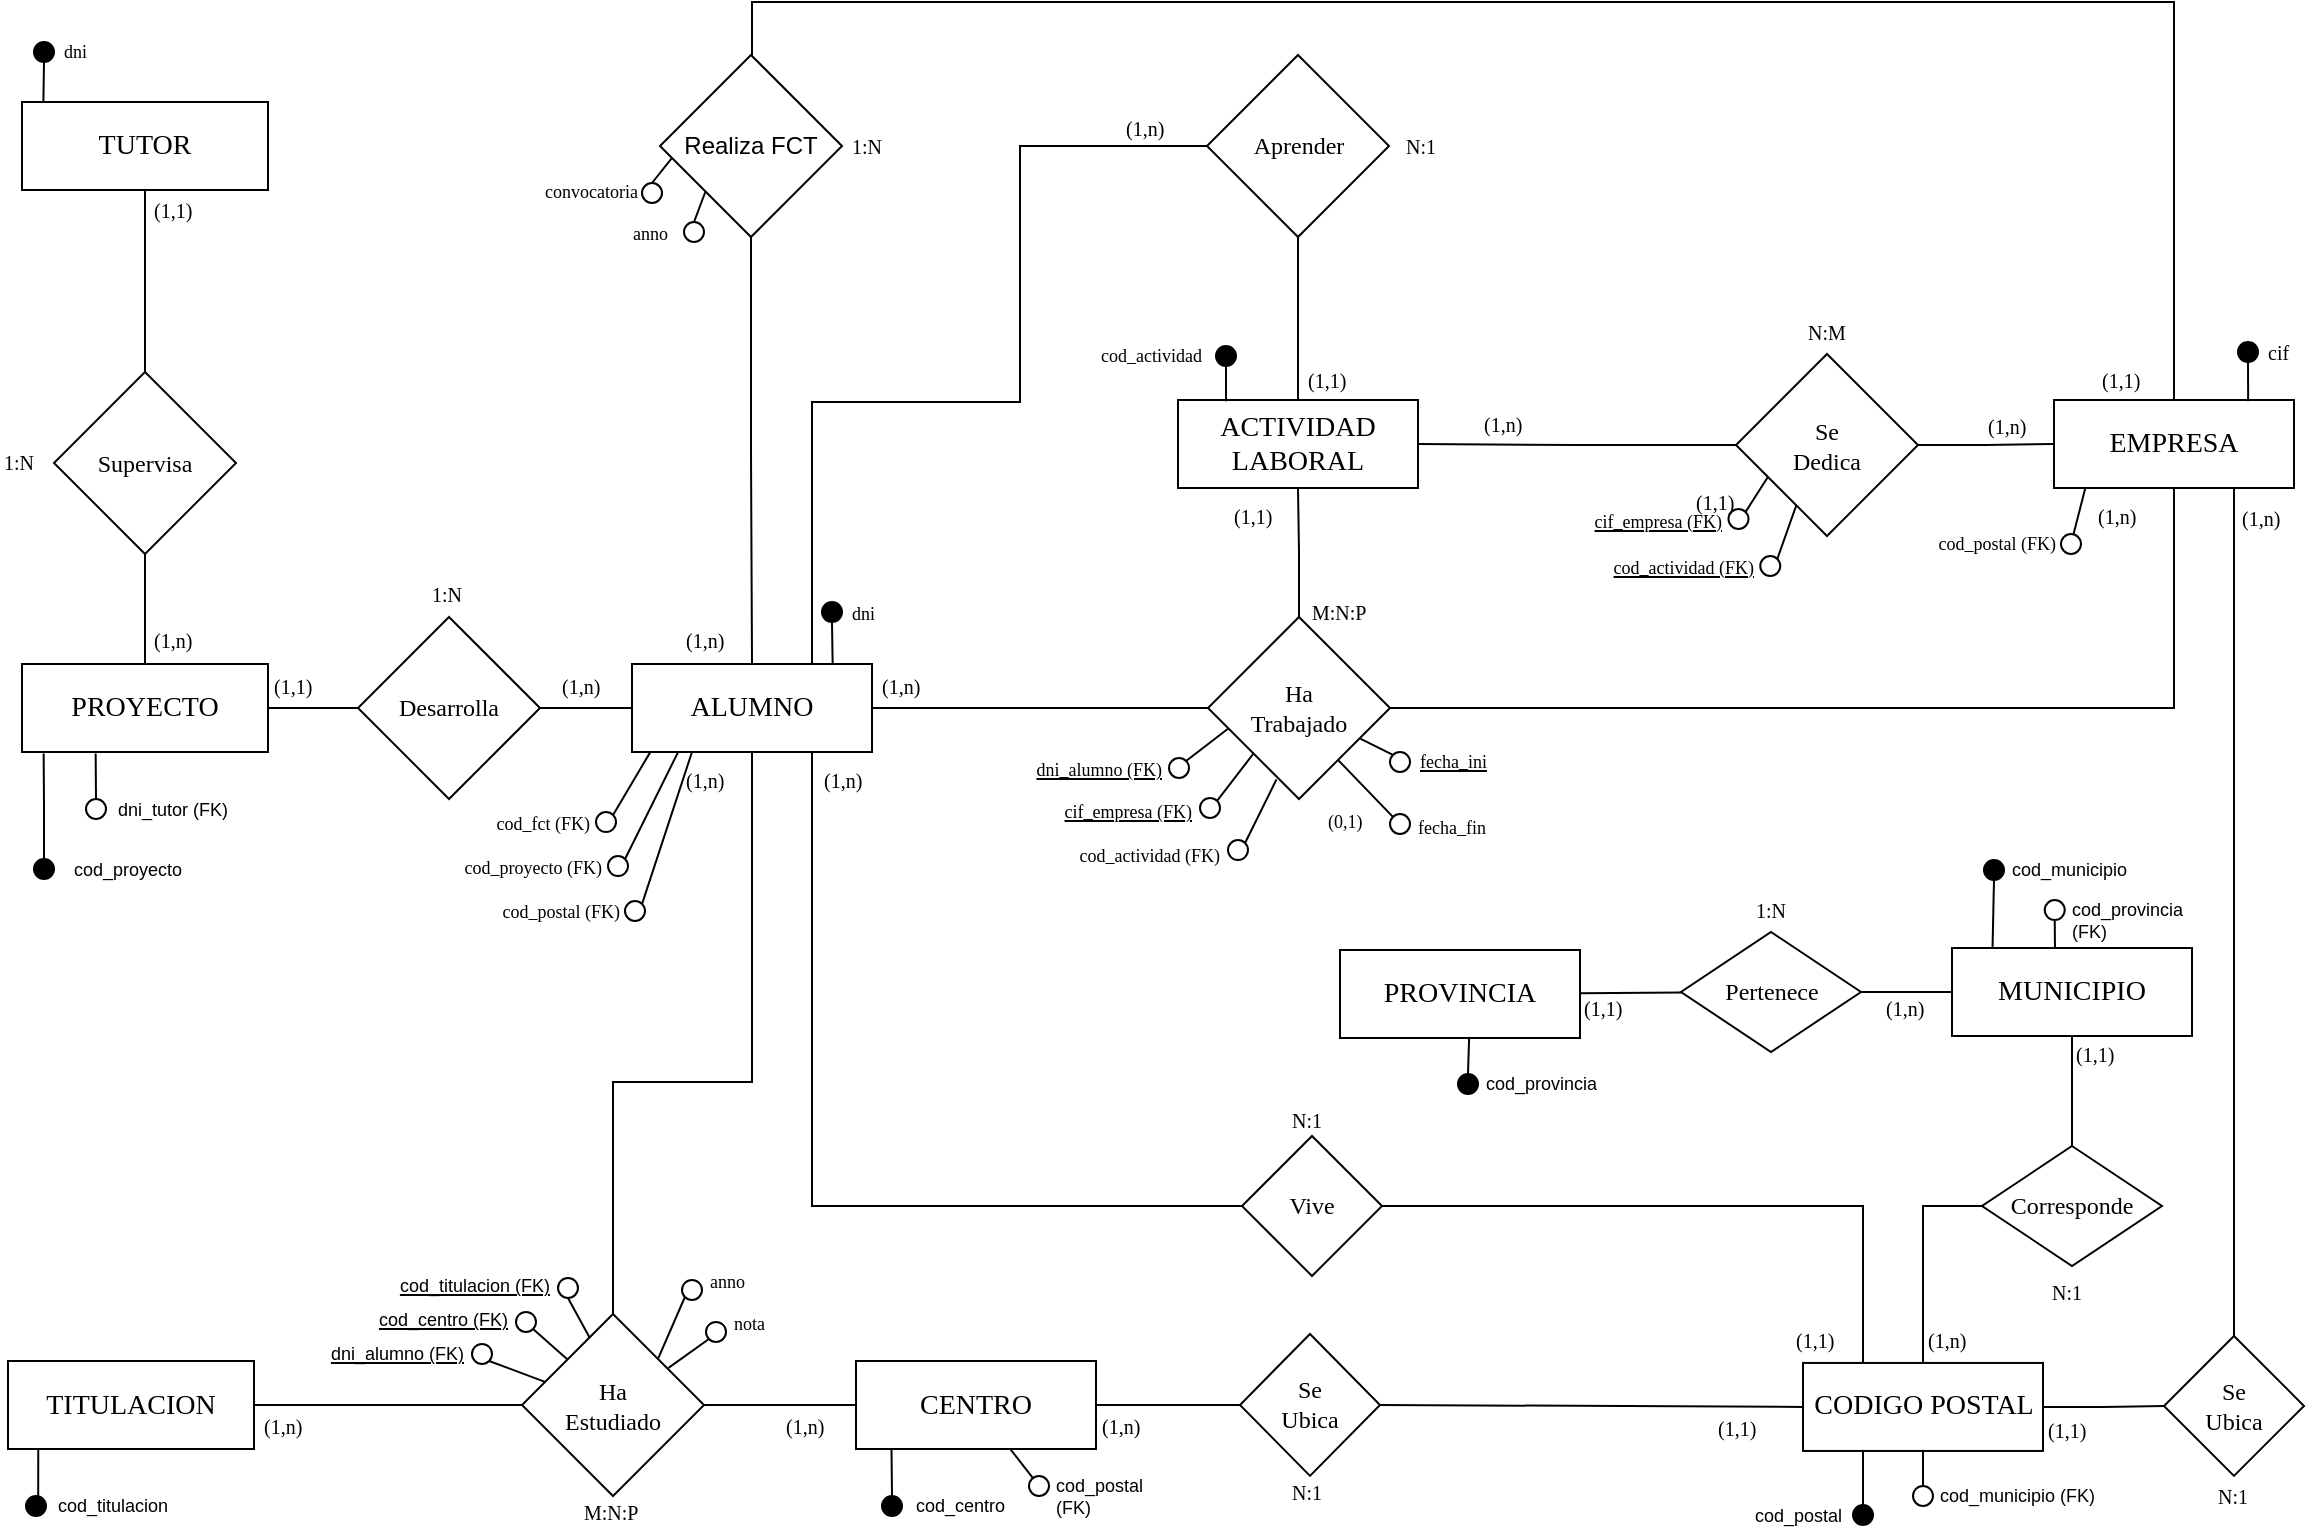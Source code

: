 <mxfile version="20.7.4" type="device"><diagram id="v0N8PeuxyIv0EkFZ524T" name="Página-1"><mxGraphModel dx="1687" dy="1005" grid="1" gridSize="10" guides="1" tooltips="1" connect="1" arrows="1" fold="1" page="1" pageScale="1" pageWidth="1169" pageHeight="827" math="0" shadow="0"><root><mxCell id="0"/><mxCell id="1" parent="0"/><mxCell id="vz-3v_iNUSdOYsYR7F2_-3" value="" style="edgeStyle=orthogonalEdgeStyle;rounded=0;orthogonalLoop=1;jettySize=auto;html=1;endArrow=none;endFill=0;" parent="1" source="vz-3v_iNUSdOYsYR7F2_-1" edge="1"><mxGeometry relative="1" as="geometry"><mxPoint x="220" y="393.0" as="targetPoint"/></mxGeometry></mxCell><mxCell id="vz-3v_iNUSdOYsYR7F2_-20" value="" style="edgeStyle=orthogonalEdgeStyle;rounded=0;orthogonalLoop=1;jettySize=auto;html=1;fontFamily=Lucida Console;fontSize=14;endArrow=none;endFill=0;" parent="1" source="vz-3v_iNUSdOYsYR7F2_-1" target="vz-3v_iNUSdOYsYR7F2_-19" edge="1"><mxGeometry relative="1" as="geometry"/></mxCell><mxCell id="vz-3v_iNUSdOYsYR7F2_-1" value="ALUMNO" style="rounded=0;whiteSpace=wrap;html=1;fontFamily=Lucida Console;fontSize=14;" parent="1" vertex="1"><mxGeometry x="326" y="371" width="120" height="44" as="geometry"/></mxCell><mxCell id="vz-3v_iNUSdOYsYR7F2_-2" value="Desarrolla" style="rhombus;whiteSpace=wrap;html=1;rounded=0;fontFamily=Lucida Console;" parent="1" vertex="1"><mxGeometry x="189" y="347.5" width="91" height="91" as="geometry"/></mxCell><mxCell id="vz-3v_iNUSdOYsYR7F2_-7" value="" style="edgeStyle=orthogonalEdgeStyle;rounded=0;orthogonalLoop=1;jettySize=auto;html=1;fontFamily=Lucida Console;fontSize=14;endArrow=none;endFill=0;" parent="1" source="vz-3v_iNUSdOYsYR7F2_-6" target="vz-3v_iNUSdOYsYR7F2_-2" edge="1"><mxGeometry relative="1" as="geometry"/></mxCell><mxCell id="vz-3v_iNUSdOYsYR7F2_-6" value="PROYECTO" style="rounded=0;whiteSpace=wrap;html=1;fontFamily=Lucida Console;fontSize=14;" parent="1" vertex="1"><mxGeometry x="21" y="371" width="123" height="44" as="geometry"/></mxCell><mxCell id="vz-3v_iNUSdOYsYR7F2_-10" value="" style="edgeStyle=orthogonalEdgeStyle;rounded=0;orthogonalLoop=1;jettySize=auto;html=1;fontFamily=Lucida Console;fontSize=14;endArrow=none;endFill=0;" parent="1" source="vz-3v_iNUSdOYsYR7F2_-9" target="vz-3v_iNUSdOYsYR7F2_-6" edge="1"><mxGeometry relative="1" as="geometry"/></mxCell><mxCell id="vz-3v_iNUSdOYsYR7F2_-9" value="Supervisa" style="rhombus;whiteSpace=wrap;html=1;rounded=0;fontFamily=Lucida Console;" parent="1" vertex="1"><mxGeometry x="37" y="225" width="91" height="91" as="geometry"/></mxCell><mxCell id="vz-3v_iNUSdOYsYR7F2_-12" value="" style="edgeStyle=orthogonalEdgeStyle;rounded=0;orthogonalLoop=1;jettySize=auto;html=1;fontFamily=Lucida Console;fontSize=14;endArrow=none;endFill=0;" parent="1" source="vz-3v_iNUSdOYsYR7F2_-11" target="vz-3v_iNUSdOYsYR7F2_-9" edge="1"><mxGeometry relative="1" as="geometry"/></mxCell><mxCell id="vz-3v_iNUSdOYsYR7F2_-11" value="TUTOR" style="rounded=0;whiteSpace=wrap;html=1;fontFamily=Lucida Console;fontSize=14;" parent="1" vertex="1"><mxGeometry x="21" y="90" width="123" height="44" as="geometry"/></mxCell><mxCell id="vz-3v_iNUSdOYsYR7F2_-13" value="" style="edgeStyle=orthogonalEdgeStyle;rounded=0;orthogonalLoop=1;jettySize=auto;html=1;endArrow=none;endFill=0;" parent="1" source="vz-3v_iNUSdOYsYR7F2_-14" target="vz-3v_iNUSdOYsYR7F2_-15" edge="1"><mxGeometry relative="1" as="geometry"/></mxCell><mxCell id="vz-3v_iNUSdOYsYR7F2_-14" value="CENTRO" style="rounded=0;whiteSpace=wrap;html=1;fontFamily=Lucida Console;fontSize=14;" parent="1" vertex="1"><mxGeometry x="438" y="719.5" width="120" height="44" as="geometry"/></mxCell><mxCell id="vz-3v_iNUSdOYsYR7F2_-18" value="" style="edgeStyle=orthogonalEdgeStyle;rounded=0;orthogonalLoop=1;jettySize=auto;html=1;fontFamily=Lucida Console;fontSize=14;endArrow=none;endFill=0;entryX=0.5;entryY=1;entryDx=0;entryDy=0;" parent="1" source="vz-3v_iNUSdOYsYR7F2_-15" target="vz-3v_iNUSdOYsYR7F2_-1" edge="1"><mxGeometry relative="1" as="geometry"><Array as="points"><mxPoint x="317" y="580"/><mxPoint x="386" y="580"/></Array></mxGeometry></mxCell><mxCell id="vz-3v_iNUSdOYsYR7F2_-15" value="Ha&lt;br&gt;Estudiado" style="rhombus;whiteSpace=wrap;html=1;rounded=0;fontFamily=Lucida Console;" parent="1" vertex="1"><mxGeometry x="271" y="696" width="91" height="91" as="geometry"/></mxCell><mxCell id="vz-3v_iNUSdOYsYR7F2_-16" value="" style="edgeStyle=orthogonalEdgeStyle;rounded=0;orthogonalLoop=1;jettySize=auto;html=1;fontFamily=Lucida Console;fontSize=14;endArrow=none;endFill=0;" parent="1" source="vz-3v_iNUSdOYsYR7F2_-17" target="vz-3v_iNUSdOYsYR7F2_-15" edge="1"><mxGeometry relative="1" as="geometry"/></mxCell><mxCell id="vz-3v_iNUSdOYsYR7F2_-17" value="TITULACION" style="rounded=0;whiteSpace=wrap;html=1;fontFamily=Lucida Console;fontSize=14;" parent="1" vertex="1"><mxGeometry x="14" y="719.5" width="123" height="44" as="geometry"/></mxCell><mxCell id="vz-3v_iNUSdOYsYR7F2_-36" style="edgeStyle=orthogonalEdgeStyle;rounded=0;orthogonalLoop=1;jettySize=auto;html=1;exitX=1;exitY=0.5;exitDx=0;exitDy=0;entryX=0.5;entryY=1;entryDx=0;entryDy=0;fontFamily=Lucida Console;fontSize=14;endArrow=none;endFill=0;" parent="1" source="vz-3v_iNUSdOYsYR7F2_-19" target="vz-3v_iNUSdOYsYR7F2_-23" edge="1"><mxGeometry relative="1" as="geometry"/></mxCell><mxCell id="ha64hp8VbF3gsnMIZnxc-1" style="edgeStyle=orthogonalEdgeStyle;rounded=0;orthogonalLoop=1;jettySize=auto;html=1;exitX=0.5;exitY=0;exitDx=0;exitDy=0;entryX=0.5;entryY=1;entryDx=0;entryDy=0;endArrow=none;endFill=0;" parent="1" source="vz-3v_iNUSdOYsYR7F2_-19" target="vz-3v_iNUSdOYsYR7F2_-28" edge="1"><mxGeometry relative="1" as="geometry"/></mxCell><mxCell id="vz-3v_iNUSdOYsYR7F2_-19" value="Ha&lt;br&gt;Trabajado" style="rhombus;whiteSpace=wrap;html=1;rounded=0;fontFamily=Lucida Console;" parent="1" vertex="1"><mxGeometry x="614" y="347.5" width="91" height="91" as="geometry"/></mxCell><mxCell id="vz-3v_iNUSdOYsYR7F2_-22" value="" style="edgeStyle=orthogonalEdgeStyle;rounded=0;orthogonalLoop=1;jettySize=auto;html=1;fontFamily=Lucida Console;fontSize=14;endArrow=none;endFill=0;exitX=0.5;exitY=1;exitDx=0;exitDy=0;" parent="1" source="n2dRTPMNF53liNUuwPv3-1" target="vz-3v_iNUSdOYsYR7F2_-1" edge="1"><mxGeometry relative="1" as="geometry"><mxPoint x="386" y="306" as="sourcePoint"/></mxGeometry></mxCell><mxCell id="vz-3v_iNUSdOYsYR7F2_-25" value="" style="edgeStyle=orthogonalEdgeStyle;rounded=0;orthogonalLoop=1;jettySize=auto;html=1;fontFamily=Lucida Console;fontSize=14;endArrow=none;endFill=0;entryX=0.5;entryY=0;entryDx=0;entryDy=0;" parent="1" source="vz-3v_iNUSdOYsYR7F2_-23" target="n2dRTPMNF53liNUuwPv3-1" edge="1"><mxGeometry relative="1" as="geometry"><mxPoint x="1097" y="151" as="targetPoint"/><Array as="points"><mxPoint x="1097" y="40"/><mxPoint x="386" y="40"/><mxPoint x="386" y="66"/></Array></mxGeometry></mxCell><mxCell id="vz-3v_iNUSdOYsYR7F2_-23" value="EMPRESA" style="rounded=0;whiteSpace=wrap;html=1;fontFamily=Lucida Console;fontSize=14;" parent="1" vertex="1"><mxGeometry x="1037" y="239" width="120" height="44" as="geometry"/></mxCell><mxCell id="vz-3v_iNUSdOYsYR7F2_-30" value="" style="edgeStyle=orthogonalEdgeStyle;rounded=0;orthogonalLoop=1;jettySize=auto;html=1;fontFamily=Lucida Console;fontSize=14;endArrow=none;endFill=0;exitX=0.75;exitY=0;exitDx=0;exitDy=0;" parent="1" source="vz-3v_iNUSdOYsYR7F2_-1" target="vz-3v_iNUSdOYsYR7F2_-29" edge="1"><mxGeometry relative="1" as="geometry"><Array as="points"><mxPoint x="416" y="240"/><mxPoint x="520" y="240"/><mxPoint x="520" y="112"/></Array></mxGeometry></mxCell><mxCell id="vz-3v_iNUSdOYsYR7F2_-28" value="ACTIVIDAD&lt;br&gt;LABORAL" style="rounded=0;whiteSpace=wrap;html=1;fontFamily=Lucida Console;fontSize=14;" parent="1" vertex="1"><mxGeometry x="599" y="239" width="120" height="44" as="geometry"/></mxCell><mxCell id="vz-3v_iNUSdOYsYR7F2_-31" value="" style="edgeStyle=orthogonalEdgeStyle;rounded=0;orthogonalLoop=1;jettySize=auto;html=1;fontFamily=Lucida Console;fontSize=14;endArrow=none;endFill=0;exitX=0.5;exitY=1;exitDx=0;exitDy=0;" parent="1" source="vz-3v_iNUSdOYsYR7F2_-29" target="vz-3v_iNUSdOYsYR7F2_-28" edge="1"><mxGeometry relative="1" as="geometry"><mxPoint x="659" y="227.5" as="sourcePoint"/></mxGeometry></mxCell><mxCell id="vz-3v_iNUSdOYsYR7F2_-29" value="Aprender" style="rhombus;whiteSpace=wrap;html=1;rounded=0;fontFamily=Lucida Console;" parent="1" vertex="1"><mxGeometry x="613.5" y="66.5" width="91" height="91" as="geometry"/></mxCell><mxCell id="vz-3v_iNUSdOYsYR7F2_-34" value="" style="edgeStyle=orthogonalEdgeStyle;rounded=0;orthogonalLoop=1;jettySize=auto;html=1;fontFamily=Lucida Console;fontSize=14;endArrow=none;endFill=0;" parent="1" source="vz-3v_iNUSdOYsYR7F2_-33" target="vz-3v_iNUSdOYsYR7F2_-28" edge="1"><mxGeometry relative="1" as="geometry"/></mxCell><mxCell id="vz-3v_iNUSdOYsYR7F2_-35" value="" style="edgeStyle=orthogonalEdgeStyle;rounded=0;orthogonalLoop=1;jettySize=auto;html=1;fontFamily=Lucida Console;fontSize=14;endArrow=none;endFill=0;exitX=1;exitY=0.5;exitDx=0;exitDy=0;" parent="1" source="vz-3v_iNUSdOYsYR7F2_-33" target="vz-3v_iNUSdOYsYR7F2_-23" edge="1"><mxGeometry relative="1" as="geometry"><mxPoint x="979" y="261.5" as="sourcePoint"/></mxGeometry></mxCell><mxCell id="vz-3v_iNUSdOYsYR7F2_-33" value="Se&lt;br&gt;Dedica" style="rhombus;whiteSpace=wrap;html=1;rounded=0;fontFamily=Lucida Console;" parent="1" vertex="1"><mxGeometry x="878" y="216" width="91" height="91" as="geometry"/></mxCell><mxCell id="vz-3v_iNUSdOYsYR7F2_-39" style="edgeStyle=orthogonalEdgeStyle;rounded=0;orthogonalLoop=1;jettySize=auto;html=1;exitX=0.5;exitY=1;exitDx=0;exitDy=0;entryX=0.087;entryY=-0.008;entryDx=0;entryDy=0;entryPerimeter=0;fontFamily=Lucida Console;fontSize=14;endArrow=none;endFill=0;" parent="1" source="vz-3v_iNUSdOYsYR7F2_-37" target="vz-3v_iNUSdOYsYR7F2_-11" edge="1"><mxGeometry relative="1" as="geometry"/></mxCell><mxCell id="vz-3v_iNUSdOYsYR7F2_-37" value="" style="ellipse;fillColor=#000000;strokeColor=#000000;fontFamily=Lucida Console;fontSize=14;" parent="1" vertex="1"><mxGeometry x="27" y="60" width="10" height="10" as="geometry"/></mxCell><mxCell id="vz-3v_iNUSdOYsYR7F2_-40" value="&lt;span style=&quot;font-size: 9px;&quot;&gt;&lt;font style=&quot;font-size: 9px;&quot;&gt;dni&lt;/font&gt;&lt;/span&gt;" style="text;html=1;strokeColor=none;fillColor=none;align=left;verticalAlign=middle;whiteSpace=wrap;rounded=0;fontFamily=Lucida Console;fontSize=9;fontStyle=0" parent="1" vertex="1"><mxGeometry x="40" y="50" width="60" height="30" as="geometry"/></mxCell><mxCell id="vz-3v_iNUSdOYsYR7F2_-41" value="&lt;span&gt;&lt;font style=&quot;font-size: 10px;&quot;&gt;(1,1)&lt;/font&gt;&lt;/span&gt;" style="text;html=1;strokeColor=none;fillColor=none;align=left;verticalAlign=middle;whiteSpace=wrap;rounded=0;fontFamily=Lucida Console;fontSize=14;fontStyle=0" parent="1" vertex="1"><mxGeometry x="85" y="129" width="36" height="30" as="geometry"/></mxCell><mxCell id="vz-3v_iNUSdOYsYR7F2_-42" value="&lt;span&gt;&lt;font style=&quot;font-size: 10px;&quot;&gt;(1,n)&lt;/font&gt;&lt;/span&gt;" style="text;html=1;strokeColor=none;fillColor=none;align=left;verticalAlign=middle;whiteSpace=wrap;rounded=0;fontFamily=Lucida Console;fontSize=14;fontStyle=0" parent="1" vertex="1"><mxGeometry x="85" y="344" width="60" height="30" as="geometry"/></mxCell><mxCell id="vz-3v_iNUSdOYsYR7F2_-43" value="&lt;span&gt;&lt;font style=&quot;font-size: 10px;&quot;&gt;1:N&lt;/font&gt;&lt;/span&gt;" style="text;html=1;strokeColor=none;fillColor=none;align=left;verticalAlign=middle;whiteSpace=wrap;rounded=0;fontFamily=Lucida Console;fontSize=14;fontStyle=0" parent="1" vertex="1"><mxGeometry x="10" y="254.5" width="60" height="30" as="geometry"/></mxCell><mxCell id="vz-3v_iNUSdOYsYR7F2_-47" style="edgeStyle=orthogonalEdgeStyle;rounded=0;orthogonalLoop=1;jettySize=auto;html=1;exitX=0.5;exitY=0;exitDx=0;exitDy=0;entryX=0.088;entryY=1.018;entryDx=0;entryDy=0;entryPerimeter=0;fontFamily=Lucida Console;fontSize=14;endArrow=none;endFill=0;" parent="1" source="vz-3v_iNUSdOYsYR7F2_-45" target="vz-3v_iNUSdOYsYR7F2_-6" edge="1"><mxGeometry relative="1" as="geometry"/></mxCell><mxCell id="vz-3v_iNUSdOYsYR7F2_-45" value="" style="ellipse;fillColor=#000000;strokeColor=#000000;fontFamily=Lucida Console;fontSize=14;" parent="1" vertex="1"><mxGeometry x="27" y="468.5" width="10" height="10" as="geometry"/></mxCell><mxCell id="vz-3v_iNUSdOYsYR7F2_-50" style="edgeStyle=orthogonalEdgeStyle;rounded=0;orthogonalLoop=1;jettySize=auto;html=1;exitX=0.5;exitY=1;exitDx=0;exitDy=0;entryX=0.836;entryY=-0.011;entryDx=0;entryDy=0;entryPerimeter=0;fontFamily=Lucida Console;fontSize=10;endArrow=none;endFill=0;" parent="1" source="vz-3v_iNUSdOYsYR7F2_-48" target="vz-3v_iNUSdOYsYR7F2_-1" edge="1"><mxGeometry relative="1" as="geometry"/></mxCell><mxCell id="vz-3v_iNUSdOYsYR7F2_-48" value="" style="ellipse;fillColor=#000000;strokeColor=#000000;fontFamily=Lucida Console;fontSize=14;" parent="1" vertex="1"><mxGeometry x="421" y="340" width="10" height="10" as="geometry"/></mxCell><mxCell id="vz-3v_iNUSdOYsYR7F2_-49" value="&lt;span&gt;&lt;font style=&quot;font-size: 9px;&quot;&gt;dni&lt;/font&gt;&lt;/span&gt;" style="text;html=1;strokeColor=none;fillColor=none;align=left;verticalAlign=middle;whiteSpace=wrap;rounded=0;fontFamily=Lucida Console;fontSize=14;fontStyle=0" parent="1" vertex="1"><mxGeometry x="434" y="340" width="60" height="10" as="geometry"/></mxCell><mxCell id="vz-3v_iNUSdOYsYR7F2_-51" value="&lt;span&gt;&lt;font style=&quot;font-size: 10px;&quot;&gt;(1,1)&lt;/font&gt;&lt;/span&gt;" style="text;html=1;strokeColor=none;fillColor=none;align=left;verticalAlign=middle;whiteSpace=wrap;rounded=0;fontFamily=Lucida Console;fontSize=14;fontStyle=0" parent="1" vertex="1"><mxGeometry x="145" y="367" width="35" height="30" as="geometry"/></mxCell><mxCell id="vz-3v_iNUSdOYsYR7F2_-52" value="&lt;span&gt;&lt;font style=&quot;font-size: 10px;&quot;&gt;(1,n)&lt;/font&gt;&lt;/span&gt;" style="text;html=1;strokeColor=none;fillColor=none;align=left;verticalAlign=middle;whiteSpace=wrap;rounded=0;fontFamily=Lucida Console;fontSize=14;fontStyle=0" parent="1" vertex="1"><mxGeometry x="289" y="367" width="60" height="30" as="geometry"/></mxCell><mxCell id="vz-3v_iNUSdOYsYR7F2_-53" value="&lt;span&gt;&lt;font style=&quot;font-size: 10px;&quot;&gt;1:N&lt;/font&gt;&lt;/span&gt;" style="text;html=1;strokeColor=none;fillColor=none;align=left;verticalAlign=middle;whiteSpace=wrap;rounded=0;fontFamily=Lucida Console;fontSize=14;fontStyle=0" parent="1" vertex="1"><mxGeometry x="224" y="321" width="26" height="30" as="geometry"/></mxCell><mxCell id="vz-3v_iNUSdOYsYR7F2_-55" value="&lt;span style=&quot;font-size: 9px; font-family: Calibri, sans-serif;&quot;&gt;cod_titulacion&lt;/span&gt;" style="text;whiteSpace=wrap;html=1;fontSize=9;fontFamily=Lucida Console;" parent="1" vertex="1"><mxGeometry x="37" y="780" width="100" height="20" as="geometry"/></mxCell><mxCell id="vz-3v_iNUSdOYsYR7F2_-59" style="edgeStyle=orthogonalEdgeStyle;rounded=0;orthogonalLoop=1;jettySize=auto;html=1;exitX=0.5;exitY=0;exitDx=0;exitDy=0;entryX=0.123;entryY=1.002;entryDx=0;entryDy=0;entryPerimeter=0;fontFamily=Lucida Console;fontSize=10;endArrow=none;endFill=0;" parent="1" source="vz-3v_iNUSdOYsYR7F2_-56" target="vz-3v_iNUSdOYsYR7F2_-17" edge="1"><mxGeometry relative="1" as="geometry"/></mxCell><mxCell id="vz-3v_iNUSdOYsYR7F2_-56" value="" style="ellipse;fillColor=#000000;strokeColor=#000000;fontFamily=Lucida Console;fontSize=14;" parent="1" vertex="1"><mxGeometry x="23" y="787" width="10" height="10" as="geometry"/></mxCell><mxCell id="vz-3v_iNUSdOYsYR7F2_-58" value="&lt;span style=&quot;font-size: 9px; font-family: Calibri, sans-serif;&quot;&gt;cod_centro&lt;/span&gt;" style="text;whiteSpace=wrap;html=1;fontSize=9;fontFamily=Lucida Console;" parent="1" vertex="1"><mxGeometry x="466" y="780" width="44" height="20" as="geometry"/></mxCell><mxCell id="vz-3v_iNUSdOYsYR7F2_-61" style="edgeStyle=orthogonalEdgeStyle;rounded=0;orthogonalLoop=1;jettySize=auto;html=1;exitX=0.5;exitY=0;exitDx=0;exitDy=0;entryX=0.148;entryY=1.012;entryDx=0;entryDy=0;entryPerimeter=0;fontFamily=Lucida Console;fontSize=10;endArrow=none;endFill=0;" parent="1" source="vz-3v_iNUSdOYsYR7F2_-60" target="vz-3v_iNUSdOYsYR7F2_-14" edge="1"><mxGeometry relative="1" as="geometry"><mxPoint x="456" y="787.0" as="sourcePoint"/><mxPoint x="456.36" y="762.884" as="targetPoint"/></mxGeometry></mxCell><mxCell id="vz-3v_iNUSdOYsYR7F2_-60" value="" style="ellipse;fillColor=#000000;strokeColor=#000000;fontFamily=Lucida Console;fontSize=14;" parent="1" vertex="1"><mxGeometry x="451" y="787" width="10" height="10" as="geometry"/></mxCell><mxCell id="vz-3v_iNUSdOYsYR7F2_-62" value="&lt;span style=&quot;font-size: 9px;&quot;&gt;anno&lt;/span&gt;" style="text;whiteSpace=wrap;html=1;fontSize=9;fontFamily=Lucida Console;" parent="1" vertex="1"><mxGeometry x="363" y="667.97" width="28" height="18.03" as="geometry"/></mxCell><mxCell id="vz-3v_iNUSdOYsYR7F2_-65" style="rounded=0;orthogonalLoop=1;jettySize=auto;html=1;exitX=0;exitY=1;exitDx=0;exitDy=0;entryX=0.749;entryY=0.242;entryDx=0;entryDy=0;entryPerimeter=0;fontFamily=Lucida Console;fontSize=10;endArrow=none;endFill=0;" parent="1" source="vz-3v_iNUSdOYsYR7F2_-64" target="vz-3v_iNUSdOYsYR7F2_-15" edge="1"><mxGeometry relative="1" as="geometry"/></mxCell><mxCell id="vz-3v_iNUSdOYsYR7F2_-64" value="" style="ellipse;fillColor=#FFFFFF;strokeColor=#000000;fontFamily=Lucida Console;fontSize=14;" parent="1" vertex="1"><mxGeometry x="351" y="678.97" width="10" height="10" as="geometry"/></mxCell><mxCell id="vz-3v_iNUSdOYsYR7F2_-66" value="&lt;span style=&quot;font-size: 9px;&quot;&gt;nota&lt;/span&gt;" style="text;whiteSpace=wrap;html=1;fontSize=9;fontFamily=Lucida Console;" parent="1" vertex="1"><mxGeometry x="375" y="688.97" width="28" height="18.03" as="geometry"/></mxCell><mxCell id="vz-3v_iNUSdOYsYR7F2_-68" style="edgeStyle=none;rounded=0;orthogonalLoop=1;jettySize=auto;html=1;exitX=0;exitY=1;exitDx=0;exitDy=0;entryX=0.805;entryY=0.296;entryDx=0;entryDy=0;entryPerimeter=0;fontFamily=Lucida Console;fontSize=10;endArrow=none;endFill=0;" parent="1" source="vz-3v_iNUSdOYsYR7F2_-67" target="vz-3v_iNUSdOYsYR7F2_-15" edge="1"><mxGeometry relative="1" as="geometry"/></mxCell><mxCell id="vz-3v_iNUSdOYsYR7F2_-67" value="" style="ellipse;fillColor=#FFFFFF;strokeColor=#000000;fontFamily=Lucida Console;fontSize=14;" parent="1" vertex="1"><mxGeometry x="363" y="699.97" width="10" height="10" as="geometry"/></mxCell><mxCell id="vz-3v_iNUSdOYsYR7F2_-69" value="&lt;span&gt;&lt;font style=&quot;font-size: 10px;&quot;&gt;(1,n)&lt;/font&gt;&lt;/span&gt;" style="text;html=1;strokeColor=none;fillColor=none;align=left;verticalAlign=middle;whiteSpace=wrap;rounded=0;fontFamily=Lucida Console;fontSize=14;fontStyle=0" parent="1" vertex="1"><mxGeometry x="351" y="418.5" width="33" height="20" as="geometry"/></mxCell><mxCell id="vz-3v_iNUSdOYsYR7F2_-70" value="&lt;span&gt;&lt;font style=&quot;font-size: 10px;&quot;&gt;(1,n)&lt;/font&gt;&lt;/span&gt;" style="text;html=1;strokeColor=none;fillColor=none;align=left;verticalAlign=middle;whiteSpace=wrap;rounded=0;fontFamily=Lucida Console;fontSize=14;fontStyle=0" parent="1" vertex="1"><mxGeometry x="140" y="736.5" width="60" height="30" as="geometry"/></mxCell><mxCell id="vz-3v_iNUSdOYsYR7F2_-71" value="&lt;span&gt;&lt;font style=&quot;font-size: 10px;&quot;&gt;(1,n)&lt;/font&gt;&lt;/span&gt;" style="text;html=1;strokeColor=none;fillColor=none;align=left;verticalAlign=middle;whiteSpace=wrap;rounded=0;fontFamily=Lucida Console;fontSize=14;fontStyle=0" parent="1" vertex="1"><mxGeometry x="401" y="736.5" width="60" height="30" as="geometry"/></mxCell><mxCell id="vz-3v_iNUSdOYsYR7F2_-72" value="&lt;span&gt;&lt;font style=&quot;font-size: 10px;&quot;&gt;M:N:P&lt;/font&gt;&lt;/span&gt;" style="text;html=1;strokeColor=none;fillColor=none;align=left;verticalAlign=middle;whiteSpace=wrap;rounded=0;fontFamily=Lucida Console;fontSize=14;fontStyle=0" parent="1" vertex="1"><mxGeometry x="300" y="786" width="40" height="17" as="geometry"/></mxCell><mxCell id="vz-3v_iNUSdOYsYR7F2_-73" value="&lt;span style=&quot;font-size: 9px;&quot;&gt;fecha_ini&lt;/span&gt;" style="text;whiteSpace=wrap;html=1;fontSize=9;fontFamily=Lucida Console;fontStyle=4" parent="1" vertex="1"><mxGeometry x="718" y="408" width="69" height="18.03" as="geometry"/></mxCell><mxCell id="vz-3v_iNUSdOYsYR7F2_-77" style="edgeStyle=none;rounded=0;orthogonalLoop=1;jettySize=auto;html=1;exitX=0;exitY=0;exitDx=0;exitDy=0;fontFamily=Lucida Console;fontSize=10;endArrow=none;endFill=0;" parent="1" source="vz-3v_iNUSdOYsYR7F2_-74" target="vz-3v_iNUSdOYsYR7F2_-19" edge="1"><mxGeometry relative="1" as="geometry"/></mxCell><mxCell id="vz-3v_iNUSdOYsYR7F2_-74" value="" style="ellipse;fillColor=none;strokeColor=#000000;fontFamily=Lucida Console;fontSize=14;" parent="1" vertex="1"><mxGeometry x="705" y="415" width="10" height="10" as="geometry"/></mxCell><mxCell id="vz-3v_iNUSdOYsYR7F2_-75" value="&lt;span style=&quot;font-size: 9px;&quot;&gt;fecha_fin&lt;/span&gt;" style="text;whiteSpace=wrap;html=1;fontSize=9;fontFamily=Lucida Console;" parent="1" vertex="1"><mxGeometry x="717" y="441" width="67" height="18.03" as="geometry"/></mxCell><mxCell id="vz-3v_iNUSdOYsYR7F2_-78" style="edgeStyle=none;rounded=0;orthogonalLoop=1;jettySize=auto;html=1;exitX=0;exitY=0;exitDx=0;exitDy=0;entryX=0.717;entryY=0.788;entryDx=0;entryDy=0;entryPerimeter=0;fontFamily=Lucida Console;fontSize=10;endArrow=none;endFill=0;" parent="1" source="vz-3v_iNUSdOYsYR7F2_-76" target="vz-3v_iNUSdOYsYR7F2_-19" edge="1"><mxGeometry relative="1" as="geometry"/></mxCell><mxCell id="vz-3v_iNUSdOYsYR7F2_-76" value="" style="ellipse;fillColor=#FFFFFF;strokeColor=#000000;fontFamily=Lucida Console;fontSize=14;" parent="1" vertex="1"><mxGeometry x="705" y="446" width="10" height="10" as="geometry"/></mxCell><mxCell id="vz-3v_iNUSdOYsYR7F2_-79" value="&lt;span&gt;&lt;font style=&quot;font-size: 10px;&quot;&gt;(1,n)&lt;/font&gt;&lt;/span&gt;" style="text;html=1;strokeColor=none;fillColor=none;align=left;verticalAlign=middle;whiteSpace=wrap;rounded=0;fontFamily=Lucida Console;fontSize=14;fontStyle=0" parent="1" vertex="1"><mxGeometry x="449" y="367" width="60" height="30" as="geometry"/></mxCell><mxCell id="vz-3v_iNUSdOYsYR7F2_-80" value="&lt;span&gt;&lt;font style=&quot;font-size: 10px;&quot;&gt;(1,n)&lt;/font&gt;&lt;/span&gt;" style="text;html=1;strokeColor=none;fillColor=none;align=left;verticalAlign=middle;whiteSpace=wrap;rounded=0;fontFamily=Lucida Console;fontSize=14;fontStyle=0" parent="1" vertex="1"><mxGeometry x="1057" y="282" width="39" height="30" as="geometry"/></mxCell><mxCell id="vz-3v_iNUSdOYsYR7F2_-81" value="&lt;span&gt;&lt;font style=&quot;font-size: 10px;&quot;&gt;M:N:P&lt;/font&gt;&lt;/span&gt;" style="text;html=1;strokeColor=none;fillColor=none;align=left;verticalAlign=middle;whiteSpace=wrap;rounded=0;fontFamily=Lucida Console;fontSize=14;fontStyle=0" parent="1" vertex="1"><mxGeometry x="664.13" y="330" width="60" height="30" as="geometry"/></mxCell><mxCell id="vz-3v_iNUSdOYsYR7F2_-84" style="edgeStyle=none;rounded=0;orthogonalLoop=1;jettySize=auto;html=1;exitX=0.5;exitY=1;exitDx=0;exitDy=0;entryX=0.809;entryY=0.015;entryDx=0;entryDy=0;entryPerimeter=0;fontFamily=Lucida Console;fontSize=10;endArrow=none;endFill=0;" parent="1" source="vz-3v_iNUSdOYsYR7F2_-82" target="vz-3v_iNUSdOYsYR7F2_-23" edge="1"><mxGeometry relative="1" as="geometry"/></mxCell><mxCell id="vz-3v_iNUSdOYsYR7F2_-82" value="" style="ellipse;fillColor=#000000;strokeColor=#000000;fontFamily=Lucida Console;fontSize=14;" parent="1" vertex="1"><mxGeometry x="1129" y="210" width="10" height="10" as="geometry"/></mxCell><mxCell id="vz-3v_iNUSdOYsYR7F2_-83" value="&lt;span&gt;&lt;font style=&quot;font-size: 10px;&quot;&gt;cif&lt;/font&gt;&lt;/span&gt;" style="text;html=1;strokeColor=none;fillColor=none;align=left;verticalAlign=middle;whiteSpace=wrap;rounded=0;fontFamily=Lucida Console;fontSize=14;fontStyle=0" parent="1" vertex="1"><mxGeometry x="1142" y="200" width="27" height="30" as="geometry"/></mxCell><mxCell id="vz-3v_iNUSdOYsYR7F2_-90" style="edgeStyle=none;rounded=0;orthogonalLoop=1;jettySize=auto;html=1;exitX=0.5;exitY=0;exitDx=0;exitDy=0;entryX=0.064;entryY=0.568;entryDx=0;entryDy=0;entryPerimeter=0;fontFamily=Lucida Console;fontSize=10;endArrow=none;endFill=0;" parent="1" source="vz-3v_iNUSdOYsYR7F2_-86" target="n2dRTPMNF53liNUuwPv3-1" edge="1"><mxGeometry relative="1" as="geometry"><mxPoint x="335.74" y="134.66" as="targetPoint"/></mxGeometry></mxCell><mxCell id="vz-3v_iNUSdOYsYR7F2_-86" value="" style="ellipse;fillColor=none;strokeColor=#000000;fontFamily=Lucida Console;fontSize=14;" parent="1" vertex="1"><mxGeometry x="331" y="130.5" width="10" height="10" as="geometry"/></mxCell><mxCell id="vz-3v_iNUSdOYsYR7F2_-87" value="&lt;span&gt;&lt;font style=&quot;font-size: 9px;&quot;&gt;convocatoria&lt;/font&gt;&lt;/span&gt;" style="text;html=1;strokeColor=none;fillColor=none;align=right;verticalAlign=middle;whiteSpace=wrap;rounded=0;fontFamily=Lucida Console;fontSize=10;fontStyle=0" parent="1" vertex="1"><mxGeometry x="241" y="128.5" width="90" height="11.5" as="geometry"/></mxCell><mxCell id="vz-3v_iNUSdOYsYR7F2_-91" style="edgeStyle=none;rounded=0;orthogonalLoop=1;jettySize=auto;html=1;exitX=0.5;exitY=0;exitDx=0;exitDy=0;fontFamily=Lucida Console;fontSize=10;endArrow=none;endFill=0;entryX=0;entryY=1;entryDx=0;entryDy=0;" parent="1" source="vz-3v_iNUSdOYsYR7F2_-88" target="n2dRTPMNF53liNUuwPv3-1" edge="1"><mxGeometry relative="1" as="geometry"><mxPoint x="362.75" y="114.75" as="targetPoint"/></mxGeometry></mxCell><mxCell id="vz-3v_iNUSdOYsYR7F2_-88" value="" style="ellipse;fillColor=none;strokeColor=#000000;fontFamily=Lucida Console;fontSize=14;" parent="1" vertex="1"><mxGeometry x="352" y="150" width="10" height="10" as="geometry"/></mxCell><mxCell id="vz-3v_iNUSdOYsYR7F2_-92" value="&lt;span&gt;&lt;font style=&quot;font-size: 10px;&quot;&gt;(1,n)&lt;/font&gt;&lt;/span&gt;" style="text;html=1;strokeColor=none;fillColor=none;align=left;verticalAlign=middle;whiteSpace=wrap;rounded=0;fontFamily=Lucida Console;fontSize=14;fontStyle=0" parent="1" vertex="1"><mxGeometry x="351" y="344" width="60" height="30" as="geometry"/></mxCell><mxCell id="vz-3v_iNUSdOYsYR7F2_-93" value="&lt;span&gt;&lt;font style=&quot;font-size: 10px;&quot;&gt;(1,1)&lt;/font&gt;&lt;/span&gt;" style="text;html=1;strokeColor=none;fillColor=none;align=left;verticalAlign=middle;whiteSpace=wrap;rounded=0;fontFamily=Lucida Console;fontSize=14;fontStyle=0" parent="1" vertex="1"><mxGeometry x="855.75" y="275" width="60" height="30" as="geometry"/></mxCell><mxCell id="vz-3v_iNUSdOYsYR7F2_-94" value="&lt;span&gt;&lt;font style=&quot;font-size: 10px;&quot;&gt;1:N&lt;/font&gt;&lt;/span&gt;" style="text;html=1;strokeColor=none;fillColor=none;align=left;verticalAlign=middle;whiteSpace=wrap;rounded=0;fontFamily=Lucida Console;fontSize=14;fontStyle=0" parent="1" vertex="1"><mxGeometry x="434" y="97" width="28" height="30" as="geometry"/></mxCell><mxCell id="vz-3v_iNUSdOYsYR7F2_-95" value="&lt;span&gt;&lt;font style=&quot;font-size: 10px;&quot;&gt;(1,n)&lt;/font&gt;&lt;/span&gt;" style="text;html=1;strokeColor=none;fillColor=none;align=left;verticalAlign=middle;whiteSpace=wrap;rounded=0;fontFamily=Lucida Console;fontSize=14;fontStyle=0" parent="1" vertex="1"><mxGeometry x="571" y="97" width="39" height="12" as="geometry"/></mxCell><mxCell id="vz-3v_iNUSdOYsYR7F2_-96" value="&lt;span&gt;&lt;font style=&quot;font-size: 10px;&quot;&gt;(1,1)&lt;/font&gt;&lt;/span&gt;" style="text;html=1;strokeColor=none;fillColor=none;align=left;verticalAlign=middle;whiteSpace=wrap;rounded=0;fontFamily=Lucida Console;fontSize=14;fontStyle=0" parent="1" vertex="1"><mxGeometry x="662" y="214" width="60" height="30" as="geometry"/></mxCell><mxCell id="vz-3v_iNUSdOYsYR7F2_-97" value="&lt;span&gt;&lt;font style=&quot;font-size: 10px;&quot;&gt;N:1&lt;/font&gt;&lt;/span&gt;" style="text;html=1;strokeColor=none;fillColor=none;align=left;verticalAlign=middle;whiteSpace=wrap;rounded=0;fontFamily=Lucida Console;fontSize=14;fontStyle=0" parent="1" vertex="1"><mxGeometry x="711" y="97" width="28" height="30" as="geometry"/></mxCell><mxCell id="vz-3v_iNUSdOYsYR7F2_-100" style="edgeStyle=none;rounded=0;orthogonalLoop=1;jettySize=auto;html=1;exitX=0.5;exitY=1;exitDx=0;exitDy=0;entryX=0.2;entryY=0.014;entryDx=0;entryDy=0;entryPerimeter=0;fontFamily=Lucida Console;fontSize=10;endArrow=none;endFill=0;" parent="1" source="vz-3v_iNUSdOYsYR7F2_-98" target="vz-3v_iNUSdOYsYR7F2_-28" edge="1"><mxGeometry relative="1" as="geometry"/></mxCell><mxCell id="vz-3v_iNUSdOYsYR7F2_-98" value="" style="ellipse;fillColor=#000000;strokeColor=#000000;fontFamily=Lucida Console;fontSize=14;" parent="1" vertex="1"><mxGeometry x="618" y="212" width="10" height="10" as="geometry"/></mxCell><mxCell id="vz-3v_iNUSdOYsYR7F2_-99" value="&lt;span style=&quot;font-size: 9px;&quot;&gt;cod_actividad&lt;/span&gt;" style="text;html=1;strokeColor=none;fillColor=none;align=right;verticalAlign=middle;whiteSpace=wrap;rounded=0;fontFamily=Lucida Console;fontSize=9;fontStyle=0" parent="1" vertex="1"><mxGeometry x="530" y="202" width="83" height="30" as="geometry"/></mxCell><mxCell id="vz-3v_iNUSdOYsYR7F2_-102" value="&lt;span&gt;&lt;font style=&quot;font-size: 10px;&quot;&gt;(1,1)&lt;/font&gt;&lt;/span&gt;" style="text;html=1;strokeColor=none;fillColor=none;align=left;verticalAlign=middle;whiteSpace=wrap;rounded=0;fontFamily=Lucida Console;fontSize=14;fontStyle=0" parent="1" vertex="1"><mxGeometry x="1059" y="214" width="60" height="30" as="geometry"/></mxCell><mxCell id="vz-3v_iNUSdOYsYR7F2_-104" value="&lt;span&gt;&lt;font style=&quot;font-size: 10px;&quot;&gt;(1,n)&lt;/font&gt;&lt;/span&gt;" style="text;html=1;strokeColor=none;fillColor=none;align=left;verticalAlign=middle;whiteSpace=wrap;rounded=0;fontFamily=Lucida Console;fontSize=14;fontStyle=0" parent="1" vertex="1"><mxGeometry x="750" y="236" width="39" height="30" as="geometry"/></mxCell><mxCell id="vz-3v_iNUSdOYsYR7F2_-105" value="&lt;span&gt;&lt;font style=&quot;font-size: 10px;&quot;&gt;(1,n)&lt;/font&gt;&lt;/span&gt;" style="text;html=1;strokeColor=none;fillColor=none;align=left;verticalAlign=middle;whiteSpace=wrap;rounded=0;fontFamily=Lucida Console;fontSize=14;fontStyle=0" parent="1" vertex="1"><mxGeometry x="1002" y="237" width="39" height="30" as="geometry"/></mxCell><mxCell id="vz-3v_iNUSdOYsYR7F2_-106" value="&lt;span&gt;&lt;font style=&quot;font-size: 10px;&quot;&gt;N:M&lt;/font&gt;&lt;/span&gt;" style="text;html=1;strokeColor=none;fillColor=none;align=left;verticalAlign=middle;whiteSpace=wrap;rounded=0;fontFamily=Lucida Console;fontSize=14;fontStyle=0" parent="1" vertex="1"><mxGeometry x="911.5" y="190" width="28" height="30" as="geometry"/></mxCell><mxCell id="km1xE1ueeMJbtDZ5ou2a-1" style="edgeStyle=orthogonalEdgeStyle;rounded=0;orthogonalLoop=1;jettySize=auto;html=1;exitX=0.5;exitY=0;exitDx=0;exitDy=0;entryX=0.088;entryY=1.018;entryDx=0;entryDy=0;entryPerimeter=0;fontFamily=Lucida Console;fontSize=14;endArrow=none;endFill=0;" parent="1" source="km1xE1ueeMJbtDZ5ou2a-2" edge="1"><mxGeometry relative="1" as="geometry"><mxPoint x="57.824" y="415.792" as="targetPoint"/></mxGeometry></mxCell><mxCell id="km1xE1ueeMJbtDZ5ou2a-2" value="" style="ellipse;fillColor=none;strokeColor=#000000;fontFamily=Lucida Console;fontSize=14;" parent="1" vertex="1"><mxGeometry x="53" y="438.5" width="10" height="10" as="geometry"/></mxCell><mxCell id="km1xE1ueeMJbtDZ5ou2a-3" value="&lt;span style=&quot;font-size: 9px; font-family: Calibri, sans-serif;&quot;&gt;dni_tutor (FK)&lt;/span&gt;" style="text;html=1;strokeColor=none;fillColor=none;align=left;verticalAlign=middle;whiteSpace=wrap;rounded=0;fontFamily=Lucida Console;fontSize=9;fontStyle=0" parent="1" vertex="1"><mxGeometry x="67" y="428.5" width="61" height="30" as="geometry"/></mxCell><mxCell id="km1xE1ueeMJbtDZ5ou2a-12" style="rounded=0;orthogonalLoop=1;jettySize=auto;html=1;exitX=0.5;exitY=1;exitDx=0;exitDy=0;entryX=0.372;entryY=0.131;entryDx=0;entryDy=0;entryPerimeter=0;endArrow=none;endFill=0;fontSize=9;" parent="1" source="km1xE1ueeMJbtDZ5ou2a-6" target="vz-3v_iNUSdOYsYR7F2_-15" edge="1"><mxGeometry relative="1" as="geometry"/></mxCell><mxCell id="km1xE1ueeMJbtDZ5ou2a-6" value="" style="ellipse;fillColor=none;strokeColor=#000000;fontFamily=Lucida Console;fontSize=9;" parent="1" vertex="1"><mxGeometry x="289" y="677.97" width="10" height="10" as="geometry"/></mxCell><mxCell id="km1xE1ueeMJbtDZ5ou2a-7" value="&lt;span style=&quot;font-size: 9px; font-family: Calibri, sans-serif;&quot;&gt;cod_titulacion (FK)&lt;/span&gt;" style="text;html=1;strokeColor=none;fillColor=none;align=right;verticalAlign=middle;whiteSpace=wrap;rounded=0;fontFamily=Lucida Console;fontSize=9;fontStyle=4" parent="1" vertex="1"><mxGeometry x="206" y="675.97" width="81" height="12" as="geometry"/></mxCell><mxCell id="km1xE1ueeMJbtDZ5ou2a-13" style="edgeStyle=none;rounded=0;orthogonalLoop=1;jettySize=auto;html=1;exitX=1;exitY=1;exitDx=0;exitDy=0;entryX=0;entryY=0;entryDx=0;entryDy=0;endArrow=none;endFill=0;fontSize=9;" parent="1" source="km1xE1ueeMJbtDZ5ou2a-8" target="vz-3v_iNUSdOYsYR7F2_-15" edge="1"><mxGeometry relative="1" as="geometry"/></mxCell><mxCell id="km1xE1ueeMJbtDZ5ou2a-8" value="" style="ellipse;fillColor=none;strokeColor=#000000;fontFamily=Lucida Console;fontSize=9;" parent="1" vertex="1"><mxGeometry x="268" y="694.99" width="10" height="10" as="geometry"/></mxCell><mxCell id="km1xE1ueeMJbtDZ5ou2a-9" value="&lt;span style=&quot;font-size: 9px; font-family: Calibri, sans-serif;&quot;&gt;cod_centro (FK)&lt;/span&gt;" style="text;html=1;strokeColor=none;fillColor=none;align=right;verticalAlign=middle;whiteSpace=wrap;rounded=0;fontFamily=Lucida Console;fontSize=9;fontStyle=4" parent="1" vertex="1"><mxGeometry x="185" y="692.99" width="81" height="13.01" as="geometry"/></mxCell><mxCell id="km1xE1ueeMJbtDZ5ou2a-14" style="edgeStyle=none;rounded=0;orthogonalLoop=1;jettySize=auto;html=1;exitX=1;exitY=1;exitDx=0;exitDy=0;entryX=0.13;entryY=0.374;entryDx=0;entryDy=0;entryPerimeter=0;endArrow=none;endFill=0;fontSize=9;" parent="1" source="km1xE1ueeMJbtDZ5ou2a-10" target="vz-3v_iNUSdOYsYR7F2_-15" edge="1"><mxGeometry relative="1" as="geometry"/></mxCell><mxCell id="km1xE1ueeMJbtDZ5ou2a-10" value="" style="ellipse;fillColor=none;strokeColor=#000000;fontFamily=Lucida Console;fontSize=9;" parent="1" vertex="1"><mxGeometry x="246" y="710.97" width="10" height="10" as="geometry"/></mxCell><mxCell id="km1xE1ueeMJbtDZ5ou2a-11" value="&lt;span style=&quot;font-size: 9px; font-family: Calibri, sans-serif;&quot;&gt;dni_alumno (FK)&lt;/span&gt;" style="text;html=1;strokeColor=none;fillColor=none;align=right;verticalAlign=middle;whiteSpace=wrap;rounded=0;fontFamily=Lucida Console;fontSize=9;fontStyle=4" parent="1" vertex="1"><mxGeometry x="163" y="709" width="81" height="14.97" as="geometry"/></mxCell><mxCell id="km1xE1ueeMJbtDZ5ou2a-19" style="edgeStyle=none;rounded=0;orthogonalLoop=1;jettySize=auto;html=1;exitX=1;exitY=0;exitDx=0;exitDy=0;entryX=0.11;entryY=0.614;entryDx=0;entryDy=0;entryPerimeter=0;endArrow=none;endFill=0;" parent="1" source="km1xE1ueeMJbtDZ5ou2a-15" target="vz-3v_iNUSdOYsYR7F2_-19" edge="1"><mxGeometry relative="1" as="geometry"/></mxCell><mxCell id="km1xE1ueeMJbtDZ5ou2a-15" value="" style="ellipse;fillColor=none;strokeColor=#000000;fontFamily=Lucida Console;fontSize=14;" parent="1" vertex="1"><mxGeometry x="594.5" y="418" width="10" height="10" as="geometry"/></mxCell><mxCell id="km1xE1ueeMJbtDZ5ou2a-16" value="&lt;span style=&quot;font-size: 9px;&quot;&gt;dni_alumno (FK)&lt;/span&gt;" style="text;html=1;strokeColor=none;fillColor=none;align=right;verticalAlign=middle;whiteSpace=wrap;rounded=0;fontFamily=Lucida Console;fontSize=9;fontStyle=4" parent="1" vertex="1"><mxGeometry x="504" y="416.03" width="88.5" height="14.97" as="geometry"/></mxCell><mxCell id="km1xE1ueeMJbtDZ5ou2a-20" style="edgeStyle=none;rounded=0;orthogonalLoop=1;jettySize=auto;html=1;exitX=1;exitY=0;exitDx=0;exitDy=0;entryX=0;entryY=1;entryDx=0;entryDy=0;endArrow=none;endFill=0;" parent="1" source="km1xE1ueeMJbtDZ5ou2a-17" target="vz-3v_iNUSdOYsYR7F2_-19" edge="1"><mxGeometry relative="1" as="geometry"/></mxCell><mxCell id="km1xE1ueeMJbtDZ5ou2a-17" value="" style="ellipse;fillColor=none;strokeColor=#000000;fontFamily=Lucida Console;fontSize=14;" parent="1" vertex="1"><mxGeometry x="610" y="437.97" width="10" height="10" as="geometry"/></mxCell><mxCell id="km1xE1ueeMJbtDZ5ou2a-18" value="&lt;span style=&quot;font-size: 9px;&quot;&gt;cif_empresa (FK)&lt;/span&gt;" style="text;html=1;strokeColor=none;fillColor=none;align=right;verticalAlign=middle;whiteSpace=wrap;rounded=0;fontFamily=Lucida Console;fontSize=9;fontStyle=4" parent="1" vertex="1"><mxGeometry x="514" y="438" width="94" height="14.97" as="geometry"/></mxCell><mxCell id="km1xE1ueeMJbtDZ5ou2a-21" value="&lt;span style=&quot;font-size: 9px;&quot;&gt;&lt;font style=&quot;font-size: 9px;&quot;&gt;(0,1)&lt;/font&gt;&lt;/span&gt;" style="text;html=1;strokeColor=none;fillColor=none;align=left;verticalAlign=middle;whiteSpace=wrap;rounded=0;fontFamily=Lucida Console;fontSize=9;fontStyle=0" parent="1" vertex="1"><mxGeometry x="671.5" y="435.02" width="39" height="30" as="geometry"/></mxCell><mxCell id="km1xE1ueeMJbtDZ5ou2a-28" style="edgeStyle=none;rounded=0;orthogonalLoop=1;jettySize=auto;html=1;exitX=1;exitY=0;exitDx=0;exitDy=0;entryX=0.33;entryY=0.835;entryDx=0;entryDy=0;entryPerimeter=0;fontFamily=Lucida Console;fontSize=9;endArrow=none;endFill=0;" parent="1" source="km1xE1ueeMJbtDZ5ou2a-22" target="vz-3v_iNUSdOYsYR7F2_-33" edge="1"><mxGeometry relative="1" as="geometry"/></mxCell><mxCell id="km1xE1ueeMJbtDZ5ou2a-22" value="" style="ellipse;fillColor=none;strokeColor=#000000;fontFamily=Lucida Console;fontSize=14;fontColor=default;" parent="1" vertex="1"><mxGeometry x="890.13" y="317" width="10" height="10" as="geometry"/></mxCell><mxCell id="km1xE1ueeMJbtDZ5ou2a-23" value="&lt;span&gt;&lt;font style=&quot;font-size: 9px;&quot;&gt;cod_actividad (FK)&lt;/font&gt;&lt;/span&gt;" style="text;html=1;strokeColor=none;fillColor=none;align=right;verticalAlign=middle;whiteSpace=wrap;rounded=0;fontFamily=Lucida Console;fontSize=10;fontStyle=4" parent="1" vertex="1"><mxGeometry x="776.88" y="314" width="112" height="15" as="geometry"/></mxCell><mxCell id="km1xE1ueeMJbtDZ5ou2a-27" style="edgeStyle=none;rounded=0;orthogonalLoop=1;jettySize=auto;html=1;exitX=1;exitY=0;exitDx=0;exitDy=0;entryX=0.176;entryY=0.674;entryDx=0;entryDy=0;entryPerimeter=0;fontFamily=Lucida Console;fontSize=9;endArrow=none;endFill=0;" parent="1" source="km1xE1ueeMJbtDZ5ou2a-25" target="vz-3v_iNUSdOYsYR7F2_-33" edge="1"><mxGeometry relative="1" as="geometry"/></mxCell><mxCell id="km1xE1ueeMJbtDZ5ou2a-25" value="" style="ellipse;fillColor=none;strokeColor=#000000;fontFamily=Lucida Console;fontSize=14;fontColor=default;" parent="1" vertex="1"><mxGeometry x="874.25" y="293.5" width="10" height="10" as="geometry"/></mxCell><mxCell id="km1xE1ueeMJbtDZ5ou2a-26" value="&lt;font style=&quot;font-size: 9px;&quot;&gt;cif_empresa (FK)&lt;/font&gt;" style="text;html=1;strokeColor=none;fillColor=none;align=right;verticalAlign=middle;whiteSpace=wrap;rounded=0;fontFamily=Lucida Console;fontSize=10;fontStyle=4" parent="1" vertex="1"><mxGeometry x="763.75" y="291.53" width="108.5" height="14.97" as="geometry"/></mxCell><mxCell id="km1xE1ueeMJbtDZ5ou2a-40" style="edgeStyle=none;rounded=0;orthogonalLoop=1;jettySize=auto;html=1;exitX=1;exitY=0;exitDx=0;exitDy=0;entryX=0.078;entryY=0.993;entryDx=0;entryDy=0;entryPerimeter=0;fontFamily=Lucida Console;fontSize=9;fontColor=default;endArrow=none;endFill=0;" parent="1" source="km1xE1ueeMJbtDZ5ou2a-35" target="vz-3v_iNUSdOYsYR7F2_-1" edge="1"><mxGeometry relative="1" as="geometry"/></mxCell><mxCell id="km1xE1ueeMJbtDZ5ou2a-35" value="" style="ellipse;fillColor=none;strokeColor=#000000;fontFamily=Lucida Console;fontSize=14;" parent="1" vertex="1"><mxGeometry x="308" y="445.02" width="10" height="10" as="geometry"/></mxCell><mxCell id="km1xE1ueeMJbtDZ5ou2a-36" value="&lt;font style=&quot;font-size: 9px;&quot;&gt;cod_fct (FK)&lt;/font&gt;" style="text;html=1;strokeColor=none;fillColor=none;align=right;verticalAlign=middle;whiteSpace=wrap;rounded=0;fontFamily=Lucida Console;fontSize=14;fontStyle=0" parent="1" vertex="1"><mxGeometry x="229" y="445.02" width="78" height="10" as="geometry"/></mxCell><mxCell id="km1xE1ueeMJbtDZ5ou2a-37" value="&lt;span style=&quot;font-size: 9px; font-family: Calibri, sans-serif;&quot;&gt;cod_proyecto&lt;/span&gt;" style="text;html=1;strokeColor=none;fillColor=none;align=left;verticalAlign=middle;whiteSpace=wrap;rounded=0;fontFamily=Lucida Console;fontSize=9;fontStyle=0" parent="1" vertex="1"><mxGeometry x="45" y="468.5" width="116" height="10" as="geometry"/></mxCell><mxCell id="km1xE1ueeMJbtDZ5ou2a-38" value="&lt;span style=&quot;font-size: 9px;&quot;&gt;cod_proyecto (FK)&lt;/span&gt;" style="text;html=1;strokeColor=none;fillColor=none;align=right;verticalAlign=middle;whiteSpace=wrap;rounded=0;fontFamily=Lucida Console;fontSize=9;fontStyle=0" parent="1" vertex="1"><mxGeometry x="208.5" y="468" width="103.5" height="10" as="geometry"/></mxCell><mxCell id="km1xE1ueeMJbtDZ5ou2a-41" style="edgeStyle=none;rounded=0;orthogonalLoop=1;jettySize=auto;html=1;exitX=1;exitY=0;exitDx=0;exitDy=0;entryX=0.193;entryY=0.996;entryDx=0;entryDy=0;entryPerimeter=0;fontFamily=Lucida Console;fontSize=9;fontColor=default;endArrow=none;endFill=0;" parent="1" source="km1xE1ueeMJbtDZ5ou2a-39" target="vz-3v_iNUSdOYsYR7F2_-1" edge="1"><mxGeometry relative="1" as="geometry"/></mxCell><mxCell id="km1xE1ueeMJbtDZ5ou2a-39" value="" style="ellipse;fillColor=none;strokeColor=#000000;fontFamily=Lucida Console;fontSize=14;" parent="1" vertex="1"><mxGeometry x="314" y="467.02" width="10" height="10" as="geometry"/></mxCell><mxCell id="ha64hp8VbF3gsnMIZnxc-2" value="&lt;span&gt;&lt;font style=&quot;font-size: 10px;&quot;&gt;(1,1)&lt;/font&gt;&lt;/span&gt;" style="text;html=1;strokeColor=none;fillColor=none;align=left;verticalAlign=middle;whiteSpace=wrap;rounded=0;fontFamily=Lucida Console;fontSize=14;fontStyle=0" parent="1" vertex="1"><mxGeometry x="624.75" y="282" width="60" height="30" as="geometry"/></mxCell><mxCell id="ha64hp8VbF3gsnMIZnxc-5" style="rounded=0;orthogonalLoop=1;jettySize=auto;html=1;exitX=1;exitY=0;exitDx=0;exitDy=0;entryX=0.376;entryY=0.893;entryDx=0;entryDy=0;entryPerimeter=0;endArrow=none;endFill=0;" parent="1" source="ha64hp8VbF3gsnMIZnxc-3" target="vz-3v_iNUSdOYsYR7F2_-19" edge="1"><mxGeometry relative="1" as="geometry"/></mxCell><mxCell id="ha64hp8VbF3gsnMIZnxc-3" value="" style="ellipse;fillColor=none;strokeColor=#000000;fontFamily=Lucida Console;fontSize=14;" parent="1" vertex="1"><mxGeometry x="624" y="459.03" width="10" height="10" as="geometry"/></mxCell><mxCell id="ha64hp8VbF3gsnMIZnxc-4" value="&lt;span style=&quot;font-size: 9px;&quot;&gt;cod_actividad (FK)&lt;/span&gt;" style="text;html=1;strokeColor=none;fillColor=none;align=right;verticalAlign=middle;whiteSpace=wrap;rounded=0;fontFamily=Lucida Console;fontSize=9;fontStyle=0" parent="1" vertex="1"><mxGeometry x="504" y="459.06" width="118" height="14.97" as="geometry"/></mxCell><mxCell id="ha64hp8VbF3gsnMIZnxc-7" value="&lt;span&gt;&lt;font style=&quot;font-size: 9px;&quot;&gt;anno&lt;/font&gt;&lt;/span&gt;" style="text;html=1;strokeColor=none;fillColor=none;align=right;verticalAlign=middle;whiteSpace=wrap;rounded=0;fontFamily=Lucida Console;fontSize=10;fontStyle=0" parent="1" vertex="1"><mxGeometry x="245.5" y="150" width="100" height="10" as="geometry"/></mxCell><mxCell id="ha64hp8VbF3gsnMIZnxc-17" value="" style="edgeStyle=orthogonalEdgeStyle;rounded=0;orthogonalLoop=1;jettySize=auto;html=1;endArrow=none;endFill=0;exitX=1;exitY=0.5;exitDx=0;exitDy=0;" parent="1" source="ha64hp8VbF3gsnMIZnxc-9" target="ha64hp8VbF3gsnMIZnxc-13" edge="1"><mxGeometry relative="1" as="geometry"><mxPoint x="1038.5" y="742.5" as="sourcePoint"/></mxGeometry></mxCell><mxCell id="ha64hp8VbF3gsnMIZnxc-18" value="" style="rounded=0;orthogonalLoop=1;jettySize=auto;html=1;endArrow=none;endFill=0;entryX=1;entryY=0.5;entryDx=0;entryDy=0;exitX=0.25;exitY=0;exitDx=0;exitDy=0;edgeStyle=orthogonalEdgeStyle;" parent="1" source="ha64hp8VbF3gsnMIZnxc-9" target="ha64hp8VbF3gsnMIZnxc-14" edge="1"><mxGeometry relative="1" as="geometry"/></mxCell><mxCell id="ha64hp8VbF3gsnMIZnxc-9" value="CODIGO POSTAL" style="rounded=0;whiteSpace=wrap;html=1;fontFamily=Lucida Console;fontSize=14;" parent="1" vertex="1"><mxGeometry x="911.5" y="720.47" width="120" height="44" as="geometry"/></mxCell><mxCell id="ha64hp8VbF3gsnMIZnxc-26" value="" style="edgeStyle=none;rounded=0;orthogonalLoop=1;jettySize=auto;html=1;endArrow=none;endFill=0;" parent="1" source="ha64hp8VbF3gsnMIZnxc-10" target="ha64hp8VbF3gsnMIZnxc-23" edge="1"><mxGeometry relative="1" as="geometry"/></mxCell><mxCell id="ha64hp8VbF3gsnMIZnxc-10" value="MUNICIPIO" style="rounded=0;whiteSpace=wrap;html=1;fontFamily=Lucida Console;fontSize=14;" parent="1" vertex="1"><mxGeometry x="986" y="513" width="120" height="44" as="geometry"/></mxCell><mxCell id="ha64hp8VbF3gsnMIZnxc-11" value="PROVINCIA" style="rounded=0;whiteSpace=wrap;html=1;fontFamily=Lucida Console;fontSize=14;" parent="1" vertex="1"><mxGeometry x="680" y="514" width="120" height="44" as="geometry"/></mxCell><mxCell id="ha64hp8VbF3gsnMIZnxc-16" value="" style="edgeStyle=orthogonalEdgeStyle;rounded=0;orthogonalLoop=1;jettySize=auto;html=1;endArrow=none;endFill=0;entryX=1;entryY=0.5;entryDx=0;entryDy=0;" parent="1" source="ha64hp8VbF3gsnMIZnxc-12" target="vz-3v_iNUSdOYsYR7F2_-14" edge="1"><mxGeometry relative="1" as="geometry"/></mxCell><mxCell id="ha64hp8VbF3gsnMIZnxc-20" value="" style="rounded=0;orthogonalLoop=1;jettySize=auto;html=1;endArrow=none;endFill=0;entryX=0;entryY=0.5;entryDx=0;entryDy=0;exitX=1;exitY=0.5;exitDx=0;exitDy=0;" parent="1" source="ha64hp8VbF3gsnMIZnxc-12" target="ha64hp8VbF3gsnMIZnxc-9" edge="1"><mxGeometry relative="1" as="geometry"><mxPoint x="880" y="750" as="targetPoint"/></mxGeometry></mxCell><mxCell id="ha64hp8VbF3gsnMIZnxc-12" value="Se&lt;br&gt;Ubica" style="rhombus;whiteSpace=wrap;html=1;rounded=0;fontFamily=Lucida Console;" parent="1" vertex="1"><mxGeometry x="630" y="705.97" width="70" height="71" as="geometry"/></mxCell><mxCell id="ha64hp8VbF3gsnMIZnxc-21" style="edgeStyle=orthogonalEdgeStyle;rounded=0;orthogonalLoop=1;jettySize=auto;html=1;exitX=0.5;exitY=0;exitDx=0;exitDy=0;entryX=0.75;entryY=1;entryDx=0;entryDy=0;endArrow=none;endFill=0;" parent="1" source="ha64hp8VbF3gsnMIZnxc-13" target="vz-3v_iNUSdOYsYR7F2_-23" edge="1"><mxGeometry relative="1" as="geometry"/></mxCell><mxCell id="ha64hp8VbF3gsnMIZnxc-13" value="Se&lt;br&gt;Ubica" style="rhombus;whiteSpace=wrap;html=1;rounded=0;fontFamily=Lucida Console;" parent="1" vertex="1"><mxGeometry x="1092" y="706.97" width="70" height="70" as="geometry"/></mxCell><mxCell id="ha64hp8VbF3gsnMIZnxc-15" style="edgeStyle=orthogonalEdgeStyle;rounded=0;orthogonalLoop=1;jettySize=auto;html=1;exitX=0;exitY=0.5;exitDx=0;exitDy=0;endArrow=none;endFill=0;entryX=0.75;entryY=1;entryDx=0;entryDy=0;" parent="1" source="ha64hp8VbF3gsnMIZnxc-14" target="vz-3v_iNUSdOYsYR7F2_-1" edge="1"><mxGeometry relative="1" as="geometry"><mxPoint x="531" y="590" as="targetPoint"/></mxGeometry></mxCell><mxCell id="ha64hp8VbF3gsnMIZnxc-14" value="Vive" style="rhombus;whiteSpace=wrap;html=1;rounded=0;fontFamily=Lucida Console;" parent="1" vertex="1"><mxGeometry x="631" y="607" width="70" height="70" as="geometry"/></mxCell><mxCell id="ha64hp8VbF3gsnMIZnxc-24" value="" style="edgeStyle=none;rounded=0;orthogonalLoop=1;jettySize=auto;html=1;endArrow=none;endFill=0;exitX=0.5;exitY=0;exitDx=0;exitDy=0;entryX=0.5;entryY=1;entryDx=0;entryDy=0;" parent="1" source="ha64hp8VbF3gsnMIZnxc-22" target="ha64hp8VbF3gsnMIZnxc-10" edge="1"><mxGeometry relative="1" as="geometry"/></mxCell><mxCell id="ha64hp8VbF3gsnMIZnxc-25" value="" style="edgeStyle=orthogonalEdgeStyle;rounded=0;orthogonalLoop=1;jettySize=auto;html=1;endArrow=none;endFill=0;exitX=0;exitY=0.5;exitDx=0;exitDy=0;" parent="1" source="ha64hp8VbF3gsnMIZnxc-22" target="ha64hp8VbF3gsnMIZnxc-9" edge="1"><mxGeometry relative="1" as="geometry"/></mxCell><mxCell id="ha64hp8VbF3gsnMIZnxc-22" value="Corresponde" style="rhombus;whiteSpace=wrap;html=1;rounded=0;fontFamily=Lucida Console;" parent="1" vertex="1"><mxGeometry x="1001" y="612" width="90" height="60" as="geometry"/></mxCell><mxCell id="ha64hp8VbF3gsnMIZnxc-27" value="" style="edgeStyle=none;rounded=0;orthogonalLoop=1;jettySize=auto;html=1;endArrow=none;endFill=0;" parent="1" source="ha64hp8VbF3gsnMIZnxc-23" target="ha64hp8VbF3gsnMIZnxc-11" edge="1"><mxGeometry relative="1" as="geometry"/></mxCell><mxCell id="ha64hp8VbF3gsnMIZnxc-23" value="Pertenece" style="rhombus;whiteSpace=wrap;html=1;rounded=0;fontFamily=Lucida Console;" parent="1" vertex="1"><mxGeometry x="850.5" y="505" width="90" height="60" as="geometry"/></mxCell><mxCell id="ha64hp8VbF3gsnMIZnxc-28" value="&lt;span&gt;&lt;font style=&quot;font-size: 10px;&quot;&gt;(1,n)&lt;/font&gt;&lt;/span&gt;" style="text;html=1;strokeColor=none;fillColor=none;align=left;verticalAlign=middle;whiteSpace=wrap;rounded=0;fontFamily=Lucida Console;fontSize=14;fontStyle=0" parent="1" vertex="1"><mxGeometry x="559" y="744" width="32" height="16.5" as="geometry"/></mxCell><mxCell id="ha64hp8VbF3gsnMIZnxc-29" value="&lt;span&gt;&lt;font style=&quot;font-size: 10px;&quot;&gt;(1,1)&lt;/font&gt;&lt;/span&gt;" style="text;html=1;strokeColor=none;fillColor=none;align=left;verticalAlign=middle;whiteSpace=wrap;rounded=0;fontFamily=Lucida Console;fontSize=14;fontStyle=0" parent="1" vertex="1"><mxGeometry x="866.5" y="746.97" width="38.5" height="13.03" as="geometry"/></mxCell><mxCell id="ha64hp8VbF3gsnMIZnxc-30" value="&lt;span&gt;&lt;font style=&quot;font-size: 10px;&quot;&gt;N:1&lt;/font&gt;&lt;/span&gt;" style="text;html=1;strokeColor=none;fillColor=none;align=left;verticalAlign=middle;whiteSpace=wrap;rounded=0;fontFamily=Lucida Console;fontSize=14;fontStyle=0" parent="1" vertex="1"><mxGeometry x="654" y="776.97" width="26" height="17" as="geometry"/></mxCell><mxCell id="ha64hp8VbF3gsnMIZnxc-31" value="&lt;span&gt;&lt;font style=&quot;font-size: 10px;&quot;&gt;(1,1)&lt;/font&gt;&lt;/span&gt;" style="text;html=1;strokeColor=none;fillColor=none;align=left;verticalAlign=middle;whiteSpace=wrap;rounded=0;fontFamily=Lucida Console;fontSize=14;fontStyle=0" parent="1" vertex="1"><mxGeometry x="906.25" y="701.99" width="38.5" height="13.03" as="geometry"/></mxCell><mxCell id="ha64hp8VbF3gsnMIZnxc-32" value="&lt;span&gt;&lt;font style=&quot;font-size: 10px;&quot;&gt;(1,1)&lt;/font&gt;&lt;/span&gt;" style="text;html=1;strokeColor=none;fillColor=none;align=left;verticalAlign=middle;whiteSpace=wrap;rounded=0;fontFamily=Lucida Console;fontSize=14;fontStyle=0" parent="1" vertex="1"><mxGeometry x="1031.5" y="747.98" width="38.5" height="13.03" as="geometry"/></mxCell><mxCell id="ha64hp8VbF3gsnMIZnxc-33" value="&lt;span&gt;&lt;font style=&quot;font-size: 10px;&quot;&gt;N:1&lt;/font&gt;&lt;/span&gt;" style="text;html=1;strokeColor=none;fillColor=none;align=left;verticalAlign=middle;whiteSpace=wrap;rounded=0;fontFamily=Lucida Console;fontSize=14;fontStyle=0" parent="1" vertex="1"><mxGeometry x="1117" y="778.5" width="26" height="17" as="geometry"/></mxCell><mxCell id="ha64hp8VbF3gsnMIZnxc-34" value="&lt;span&gt;&lt;font style=&quot;font-size: 10px;&quot;&gt;(1,n)&lt;/font&gt;&lt;/span&gt;" style="text;html=1;strokeColor=none;fillColor=none;align=left;verticalAlign=middle;whiteSpace=wrap;rounded=0;fontFamily=Lucida Console;fontSize=14;fontStyle=0" parent="1" vertex="1"><mxGeometry x="1129" y="289.5" width="32" height="16.5" as="geometry"/></mxCell><mxCell id="ha64hp8VbF3gsnMIZnxc-35" value="&lt;span&gt;&lt;font style=&quot;font-size: 10px;&quot;&gt;(1,n)&lt;/font&gt;&lt;/span&gt;" style="text;html=1;strokeColor=none;fillColor=none;align=left;verticalAlign=middle;whiteSpace=wrap;rounded=0;fontFamily=Lucida Console;fontSize=14;fontStyle=0" parent="1" vertex="1"><mxGeometry x="420" y="420.25" width="32" height="16.5" as="geometry"/></mxCell><mxCell id="ha64hp8VbF3gsnMIZnxc-36" value="&lt;span&gt;&lt;font style=&quot;font-size: 10px;&quot;&gt;N:1&lt;/font&gt;&lt;/span&gt;" style="text;html=1;strokeColor=none;fillColor=none;align=left;verticalAlign=middle;whiteSpace=wrap;rounded=0;fontFamily=Lucida Console;fontSize=14;fontStyle=0" parent="1" vertex="1"><mxGeometry x="654.13" y="590" width="26" height="17" as="geometry"/></mxCell><mxCell id="ha64hp8VbF3gsnMIZnxc-37" value="&lt;span&gt;&lt;font style=&quot;font-size: 10px;&quot;&gt;(1,n)&lt;/font&gt;&lt;/span&gt;" style="text;html=1;strokeColor=none;fillColor=none;align=left;verticalAlign=middle;whiteSpace=wrap;rounded=0;fontFamily=Lucida Console;fontSize=14;fontStyle=0" parent="1" vertex="1"><mxGeometry x="972" y="701.99" width="38.5" height="13.03" as="geometry"/></mxCell><mxCell id="ha64hp8VbF3gsnMIZnxc-38" value="&lt;span&gt;&lt;font style=&quot;font-size: 10px;&quot;&gt;(1,1)&lt;/font&gt;&lt;/span&gt;" style="text;html=1;strokeColor=none;fillColor=none;align=left;verticalAlign=middle;whiteSpace=wrap;rounded=0;fontFamily=Lucida Console;fontSize=14;fontStyle=0" parent="1" vertex="1"><mxGeometry x="1046" y="559" width="38.5" height="13.03" as="geometry"/></mxCell><mxCell id="ha64hp8VbF3gsnMIZnxc-39" value="&lt;span&gt;&lt;font style=&quot;font-size: 10px;&quot;&gt;(1,n)&lt;/font&gt;&lt;/span&gt;" style="text;html=1;strokeColor=none;fillColor=none;align=left;verticalAlign=middle;whiteSpace=wrap;rounded=0;fontFamily=Lucida Console;fontSize=14;fontStyle=0" parent="1" vertex="1"><mxGeometry x="950.5" y="536.97" width="38.5" height="13.03" as="geometry"/></mxCell><mxCell id="ha64hp8VbF3gsnMIZnxc-40" value="&lt;span&gt;&lt;font style=&quot;font-size: 10px;&quot;&gt;(1,1)&lt;/font&gt;&lt;/span&gt;" style="text;html=1;strokeColor=none;fillColor=none;align=left;verticalAlign=middle;whiteSpace=wrap;rounded=0;fontFamily=Lucida Console;fontSize=14;fontStyle=0" parent="1" vertex="1"><mxGeometry x="800" y="536.97" width="38.5" height="13.03" as="geometry"/></mxCell><mxCell id="ha64hp8VbF3gsnMIZnxc-41" value="&lt;span style=&quot;font-size: 9px; font-family: Calibri, sans-serif;&quot;&gt;cod_municipio (FK)&lt;/span&gt;" style="text;whiteSpace=wrap;html=1;fontSize=9;fontFamily=Lucida Console;" parent="1" vertex="1"><mxGeometry x="978.25" y="774.97" width="81.5" height="20" as="geometry"/></mxCell><mxCell id="ha64hp8VbF3gsnMIZnxc-46" style="edgeStyle=none;rounded=0;orthogonalLoop=1;jettySize=auto;html=1;exitX=0.5;exitY=0;exitDx=0;exitDy=0;entryX=0.5;entryY=1;entryDx=0;entryDy=0;endArrow=none;endFill=0;" parent="1" source="ha64hp8VbF3gsnMIZnxc-42" target="ha64hp8VbF3gsnMIZnxc-9" edge="1"><mxGeometry relative="1" as="geometry"/></mxCell><mxCell id="ha64hp8VbF3gsnMIZnxc-42" value="" style="ellipse;fillColor=none;strokeColor=#000000;fontFamily=Lucida Console;fontSize=14;" parent="1" vertex="1"><mxGeometry x="966.5" y="781.97" width="10" height="10" as="geometry"/></mxCell><mxCell id="ha64hp8VbF3gsnMIZnxc-43" value="&lt;span style=&quot;font-size: 9px; font-family: Calibri, sans-serif;&quot;&gt;cod_postal&lt;/span&gt;" style="text;whiteSpace=wrap;html=1;fontSize=9;fontFamily=Lucida Console;align=right;" parent="1" vertex="1"><mxGeometry x="887.5" y="784.5" width="44.5" height="20" as="geometry"/></mxCell><mxCell id="ha64hp8VbF3gsnMIZnxc-45" style="rounded=0;orthogonalLoop=1;jettySize=auto;html=1;exitX=0.5;exitY=0;exitDx=0;exitDy=0;entryX=0.25;entryY=1;entryDx=0;entryDy=0;endArrow=none;endFill=0;" parent="1" source="ha64hp8VbF3gsnMIZnxc-44" target="ha64hp8VbF3gsnMIZnxc-9" edge="1"><mxGeometry relative="1" as="geometry"/></mxCell><mxCell id="ha64hp8VbF3gsnMIZnxc-44" value="" style="ellipse;fillColor=#000000;strokeColor=#000000;fontFamily=Lucida Console;fontSize=14;" parent="1" vertex="1"><mxGeometry x="936.5" y="791.5" width="10" height="10" as="geometry"/></mxCell><mxCell id="ha64hp8VbF3gsnMIZnxc-47" value="&lt;span style=&quot;font-size: 9px; font-family: Calibri, sans-serif;&quot;&gt;cod_postal (FK)&lt;/span&gt;" style="text;whiteSpace=wrap;html=1;fontSize=9;fontFamily=Lucida Console;align=left;" parent="1" vertex="1"><mxGeometry x="535.5" y="770" width="64.5" height="20" as="geometry"/></mxCell><mxCell id="ha64hp8VbF3gsnMIZnxc-49" value="" style="edgeStyle=none;rounded=0;orthogonalLoop=1;jettySize=auto;html=1;endArrow=none;endFill=0;" parent="1" source="ha64hp8VbF3gsnMIZnxc-48" target="vz-3v_iNUSdOYsYR7F2_-14" edge="1"><mxGeometry relative="1" as="geometry"/></mxCell><mxCell id="ha64hp8VbF3gsnMIZnxc-48" value="" style="ellipse;fillColor=none;strokeColor=#000000;fontFamily=Lucida Console;fontSize=14;" parent="1" vertex="1"><mxGeometry x="524.5" y="777" width="10" height="10" as="geometry"/></mxCell><mxCell id="ha64hp8VbF3gsnMIZnxc-50" value="&lt;span style=&quot;font-size: 9px;&quot;&gt;cod_postal (FK)&lt;/span&gt;" style="text;whiteSpace=wrap;html=1;fontSize=9;fontFamily=Lucida Console;align=right;" parent="1" vertex="1"><mxGeometry x="226.5" y="482.5" width="94.5" height="20" as="geometry"/></mxCell><mxCell id="ha64hp8VbF3gsnMIZnxc-53" style="edgeStyle=none;rounded=0;orthogonalLoop=1;jettySize=auto;html=1;exitX=1;exitY=0;exitDx=0;exitDy=0;entryX=0.25;entryY=1;entryDx=0;entryDy=0;fontFamily=Lucida Console;endArrow=none;endFill=0;" parent="1" source="ha64hp8VbF3gsnMIZnxc-51" target="vz-3v_iNUSdOYsYR7F2_-1" edge="1"><mxGeometry relative="1" as="geometry"/></mxCell><mxCell id="ha64hp8VbF3gsnMIZnxc-51" value="" style="ellipse;fillColor=none;strokeColor=#000000;fontFamily=Lucida Console;fontSize=14;" parent="1" vertex="1"><mxGeometry x="322.5" y="489.5" width="10" height="10" as="geometry"/></mxCell><mxCell id="ha64hp8VbF3gsnMIZnxc-54" value="&lt;span style=&quot;font-size: 9px;&quot;&gt;cod_postal (FK)&lt;/span&gt;" style="text;whiteSpace=wrap;html=1;fontSize=9;fontFamily=Lucida Console;align=right;" parent="1" vertex="1"><mxGeometry x="944.5" y="299" width="94.5" height="20" as="geometry"/></mxCell><mxCell id="ha64hp8VbF3gsnMIZnxc-57" value="" style="edgeStyle=none;rounded=0;orthogonalLoop=1;jettySize=auto;html=1;fontFamily=Lucida Console;endArrow=none;endFill=0;entryX=0.13;entryY=1.007;entryDx=0;entryDy=0;entryPerimeter=0;" parent="1" source="ha64hp8VbF3gsnMIZnxc-55" target="vz-3v_iNUSdOYsYR7F2_-23" edge="1"><mxGeometry relative="1" as="geometry"/></mxCell><mxCell id="ha64hp8VbF3gsnMIZnxc-55" value="" style="ellipse;fillColor=none;strokeColor=#000000;fontFamily=Lucida Console;fontSize=14;" parent="1" vertex="1"><mxGeometry x="1040.5" y="306" width="10" height="10" as="geometry"/></mxCell><mxCell id="ha64hp8VbF3gsnMIZnxc-58" value="&lt;span style=&quot;font-size: 9px; font-family: Calibri, sans-serif;&quot;&gt;cod_provincia (FK)&lt;/span&gt;" style="text;whiteSpace=wrap;html=1;fontSize=9;fontFamily=Lucida Console;" parent="1" vertex="1"><mxGeometry x="1044.12" y="482.03" width="75.88" height="20" as="geometry"/></mxCell><mxCell id="ha64hp8VbF3gsnMIZnxc-63" style="rounded=0;orthogonalLoop=1;jettySize=auto;html=1;exitX=0.5;exitY=1;exitDx=0;exitDy=0;entryX=0.429;entryY=0.003;entryDx=0;entryDy=0;fontFamily=Lucida Console;endArrow=none;endFill=0;entryPerimeter=0;" parent="1" source="ha64hp8VbF3gsnMIZnxc-59" target="ha64hp8VbF3gsnMIZnxc-10" edge="1"><mxGeometry relative="1" as="geometry"/></mxCell><mxCell id="ha64hp8VbF3gsnMIZnxc-59" value="" style="ellipse;fillColor=none;strokeColor=#000000;fontFamily=Lucida Console;fontSize=14;" parent="1" vertex="1"><mxGeometry x="1032.37" y="489.03" width="10" height="10" as="geometry"/></mxCell><mxCell id="ha64hp8VbF3gsnMIZnxc-60" value="&lt;span style=&quot;font-size: 9px; font-family: Calibri, sans-serif;&quot;&gt;cod_municipio&lt;/span&gt;" style="text;whiteSpace=wrap;html=1;fontSize=9;fontFamily=Lucida Console;" parent="1" vertex="1"><mxGeometry x="1013.75" y="462.03" width="46.25" height="20" as="geometry"/></mxCell><mxCell id="ha64hp8VbF3gsnMIZnxc-64" style="edgeStyle=orthogonalEdgeStyle;rounded=0;orthogonalLoop=1;jettySize=auto;html=1;exitX=0.5;exitY=1;exitDx=0;exitDy=0;entryX=0.169;entryY=-0.01;entryDx=0;entryDy=0;entryPerimeter=0;fontFamily=Lucida Console;endArrow=none;endFill=0;" parent="1" source="ha64hp8VbF3gsnMIZnxc-61" target="ha64hp8VbF3gsnMIZnxc-10" edge="1"><mxGeometry relative="1" as="geometry"/></mxCell><mxCell id="ha64hp8VbF3gsnMIZnxc-61" value="" style="ellipse;fillColor=#000000;strokeColor=#000000;fontFamily=Lucida Console;fontSize=14;" parent="1" vertex="1"><mxGeometry x="1002.0" y="469.03" width="10" height="10" as="geometry"/></mxCell><mxCell id="ha64hp8VbF3gsnMIZnxc-65" value="&lt;span style=&quot;font-size: 9px; font-family: Calibri, sans-serif;&quot;&gt;cod_provincia&lt;/span&gt;" style="text;whiteSpace=wrap;html=1;fontSize=9;fontFamily=Lucida Console;" parent="1" vertex="1"><mxGeometry x="750.75" y="569.03" width="55.88" height="20" as="geometry"/></mxCell><mxCell id="ha64hp8VbF3gsnMIZnxc-68" style="edgeStyle=orthogonalEdgeStyle;rounded=0;orthogonalLoop=1;jettySize=auto;html=1;exitX=0.5;exitY=0;exitDx=0;exitDy=0;entryX=0.538;entryY=1.001;entryDx=0;entryDy=0;entryPerimeter=0;fontFamily=Lucida Console;endArrow=none;endFill=0;" parent="1" source="ha64hp8VbF3gsnMIZnxc-67" target="ha64hp8VbF3gsnMIZnxc-11" edge="1"><mxGeometry relative="1" as="geometry"/></mxCell><mxCell id="ha64hp8VbF3gsnMIZnxc-67" value="" style="ellipse;fillColor=#000000;strokeColor=#000000;fontFamily=Lucida Console;fontSize=14;" parent="1" vertex="1"><mxGeometry x="739.0" y="576.03" width="10" height="10" as="geometry"/></mxCell><mxCell id="ha64hp8VbF3gsnMIZnxc-69" value="&lt;span&gt;&lt;font style=&quot;font-size: 10px;&quot;&gt;1:N&lt;/font&gt;&lt;/span&gt;" style="text;html=1;strokeColor=none;fillColor=none;align=left;verticalAlign=middle;whiteSpace=wrap;rounded=0;fontFamily=Lucida Console;fontSize=14;fontStyle=0" parent="1" vertex="1"><mxGeometry x="885.5" y="485.53" width="26" height="17" as="geometry"/></mxCell><mxCell id="ha64hp8VbF3gsnMIZnxc-70" value="&lt;span&gt;&lt;font style=&quot;font-size: 10px;&quot;&gt;N:1&lt;/font&gt;&lt;/span&gt;" style="text;html=1;strokeColor=none;fillColor=none;align=left;verticalAlign=middle;whiteSpace=wrap;rounded=0;fontFamily=Lucida Console;fontSize=14;fontStyle=0" parent="1" vertex="1"><mxGeometry x="1034" y="676.97" width="26" height="17" as="geometry"/></mxCell><mxCell id="n2dRTPMNF53liNUuwPv3-1" value="Realiza FCT" style="rhombus;whiteSpace=wrap;html=1;" vertex="1" parent="1"><mxGeometry x="340" y="66.5" width="91" height="91" as="geometry"/></mxCell></root></mxGraphModel></diagram></mxfile>